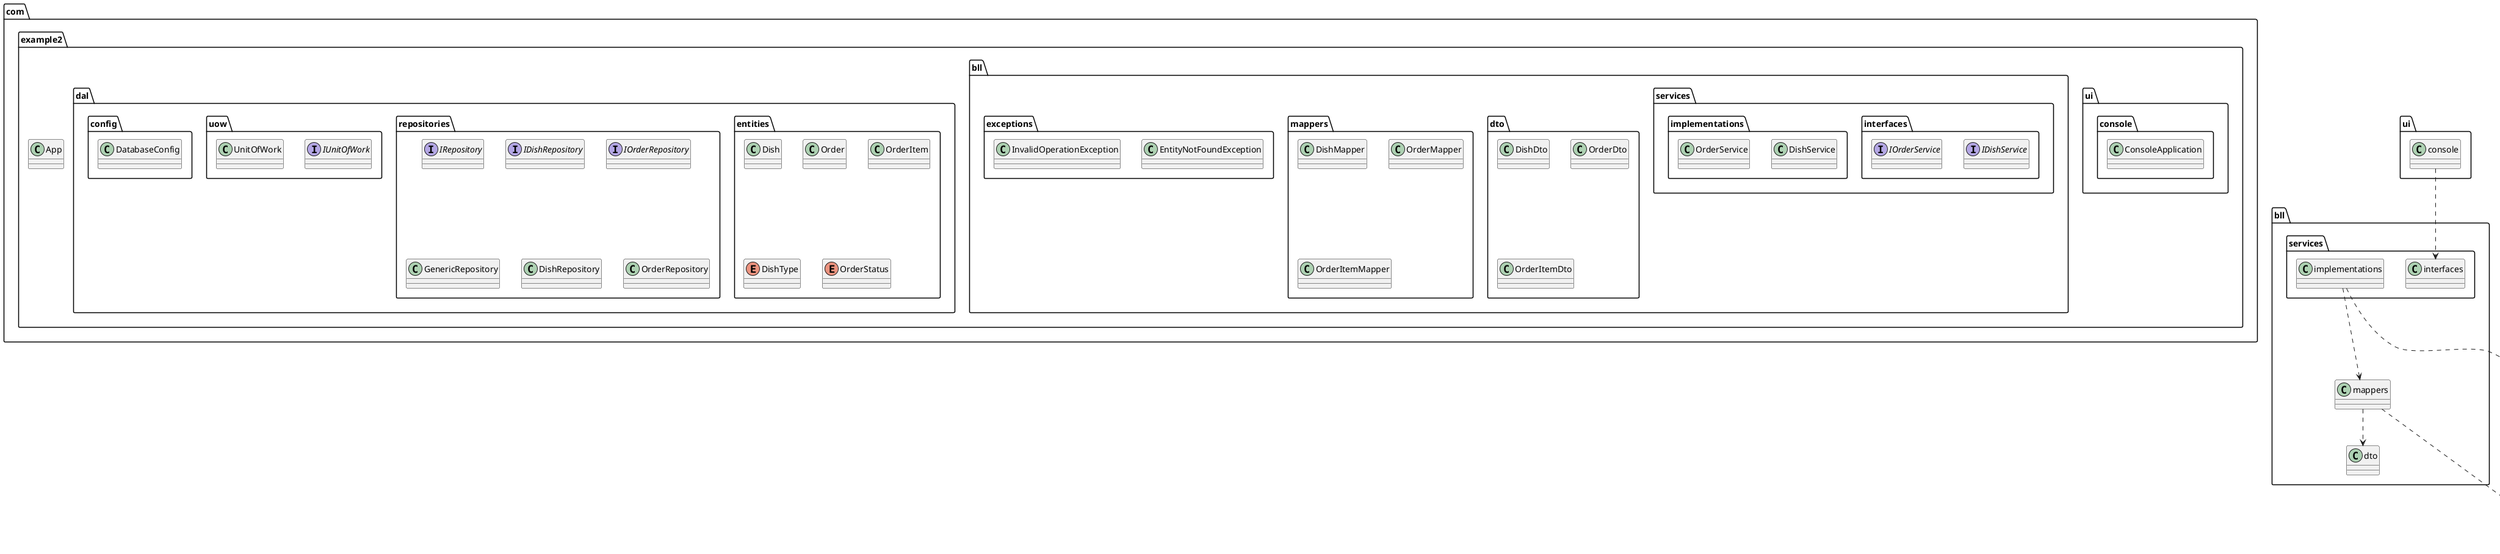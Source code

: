 @startuml PackageDiagram

package "com.example2" {
    package "ui.console" {
        class ConsoleApplication
    }
    
    package "bll" {
        package "services" {
            package "interfaces" {
                interface IDishService
                interface IOrderService
            }
            package "implementations" {
                class DishService
                class OrderService
            }
        }
        
        package "dto" {
            class DishDto
            class OrderDto
            class OrderItemDto
        }
        
        package "mappers" {
            class DishMapper
            class OrderMapper
            class OrderItemMapper
        }
        
        package "exceptions" {
            class EntityNotFoundException
            class InvalidOperationException
        }
    }
    
    package "dal" {
        package "entities" {
            class Dish
            class Order
            class OrderItem
            enum DishType
            enum OrderStatus
        }
        
        package "repositories" {
            interface IRepository
            interface IDishRepository
            interface IOrderRepository
            class GenericRepository
            class DishRepository
            class OrderRepository
        }
        
        package "uow" {
            interface IUnitOfWork
            class UnitOfWork
        }
        
        package "config" {
            class DatabaseConfig
        }
    }
    
    class App
}

' Dependencies
"ui.console" ..> "bll.services.interfaces"
"bll.services.implementations" ..> "dal.uow"
"bll.services.implementations" ..> "bll.mappers"
"bll.mappers" ..> "bll.dto"
"bll.mappers" ..> "dal.entities"
"dal.repositories" ..> "dal.entities"
"dal.uow" ..> "dal.repositories"

@enduml
